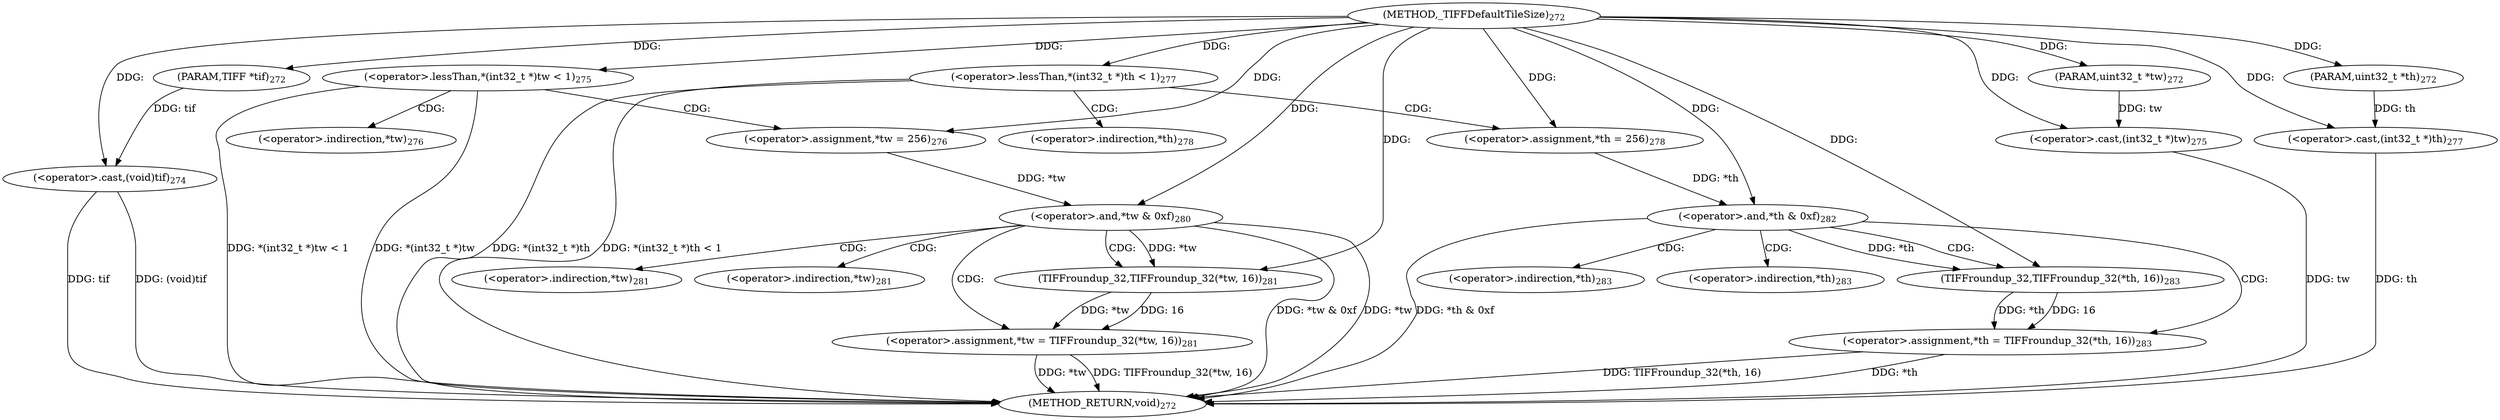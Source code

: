 digraph "_TIFFDefaultTileSize" {  
"29971" [label = <(METHOD,_TIFFDefaultTileSize)<SUB>272</SUB>> ]
"30029" [label = <(METHOD_RETURN,void)<SUB>272</SUB>> ]
"29972" [label = <(PARAM,TIFF *tif)<SUB>272</SUB>> ]
"29973" [label = <(PARAM,uint32_t *tw)<SUB>272</SUB>> ]
"29974" [label = <(PARAM,uint32_t *th)<SUB>272</SUB>> ]
"29976" [label = <(&lt;operator&gt;.cast,(void)tif)<SUB>274</SUB>> ]
"29980" [label = <(&lt;operator&gt;.lessThan,*(int32_t *)tw &lt; 1)<SUB>275</SUB>> ]
"29992" [label = <(&lt;operator&gt;.lessThan,*(int32_t *)th &lt; 1)<SUB>277</SUB>> ]
"30004" [label = <(&lt;operator&gt;.and,*tw &amp; 0xf)<SUB>280</SUB>> ]
"30017" [label = <(&lt;operator&gt;.and,*th &amp; 0xf)<SUB>282</SUB>> ]
"29987" [label = <(&lt;operator&gt;.assignment,*tw = 256)<SUB>276</SUB>> ]
"29999" [label = <(&lt;operator&gt;.assignment,*th = 256)<SUB>278</SUB>> ]
"30009" [label = <(&lt;operator&gt;.assignment,*tw = TIFFroundup_32(*tw, 16))<SUB>281</SUB>> ]
"30022" [label = <(&lt;operator&gt;.assignment,*th = TIFFroundup_32(*th, 16))<SUB>283</SUB>> ]
"29982" [label = <(&lt;operator&gt;.cast,(int32_t *)tw)<SUB>275</SUB>> ]
"29994" [label = <(&lt;operator&gt;.cast,(int32_t *)th)<SUB>277</SUB>> ]
"30012" [label = <(TIFFroundup_32,TIFFroundup_32(*tw, 16))<SUB>281</SUB>> ]
"30025" [label = <(TIFFroundup_32,TIFFroundup_32(*th, 16))<SUB>283</SUB>> ]
"29988" [label = <(&lt;operator&gt;.indirection,*tw)<SUB>276</SUB>> ]
"30000" [label = <(&lt;operator&gt;.indirection,*th)<SUB>278</SUB>> ]
"30010" [label = <(&lt;operator&gt;.indirection,*tw)<SUB>281</SUB>> ]
"30023" [label = <(&lt;operator&gt;.indirection,*th)<SUB>283</SUB>> ]
"30013" [label = <(&lt;operator&gt;.indirection,*tw)<SUB>281</SUB>> ]
"30026" [label = <(&lt;operator&gt;.indirection,*th)<SUB>283</SUB>> ]
  "29976" -> "30029"  [ label = "DDG: tif"] 
  "29976" -> "30029"  [ label = "DDG: (void)tif"] 
  "29982" -> "30029"  [ label = "DDG: tw"] 
  "29980" -> "30029"  [ label = "DDG: *(int32_t *)tw"] 
  "29980" -> "30029"  [ label = "DDG: *(int32_t *)tw &lt; 1"] 
  "29994" -> "30029"  [ label = "DDG: th"] 
  "29992" -> "30029"  [ label = "DDG: *(int32_t *)th"] 
  "29992" -> "30029"  [ label = "DDG: *(int32_t *)th &lt; 1"] 
  "30004" -> "30029"  [ label = "DDG: *tw"] 
  "30004" -> "30029"  [ label = "DDG: *tw &amp; 0xf"] 
  "30009" -> "30029"  [ label = "DDG: *tw"] 
  "30009" -> "30029"  [ label = "DDG: TIFFroundup_32(*tw, 16)"] 
  "30017" -> "30029"  [ label = "DDG: *th &amp; 0xf"] 
  "30022" -> "30029"  [ label = "DDG: *th"] 
  "30022" -> "30029"  [ label = "DDG: TIFFroundup_32(*th, 16)"] 
  "29971" -> "29972"  [ label = "DDG: "] 
  "29971" -> "29973"  [ label = "DDG: "] 
  "29971" -> "29974"  [ label = "DDG: "] 
  "29972" -> "29976"  [ label = "DDG: tif"] 
  "29971" -> "29976"  [ label = "DDG: "] 
  "29971" -> "29980"  [ label = "DDG: "] 
  "29971" -> "29987"  [ label = "DDG: "] 
  "29971" -> "29992"  [ label = "DDG: "] 
  "29971" -> "29999"  [ label = "DDG: "] 
  "29987" -> "30004"  [ label = "DDG: *tw"] 
  "29971" -> "30004"  [ label = "DDG: "] 
  "30012" -> "30009"  [ label = "DDG: *tw"] 
  "30012" -> "30009"  [ label = "DDG: 16"] 
  "29999" -> "30017"  [ label = "DDG: *th"] 
  "29971" -> "30017"  [ label = "DDG: "] 
  "30025" -> "30022"  [ label = "DDG: *th"] 
  "30025" -> "30022"  [ label = "DDG: 16"] 
  "29973" -> "29982"  [ label = "DDG: tw"] 
  "29971" -> "29982"  [ label = "DDG: "] 
  "29974" -> "29994"  [ label = "DDG: th"] 
  "29971" -> "29994"  [ label = "DDG: "] 
  "30004" -> "30012"  [ label = "DDG: *tw"] 
  "29971" -> "30012"  [ label = "DDG: "] 
  "30017" -> "30025"  [ label = "DDG: *th"] 
  "29971" -> "30025"  [ label = "DDG: "] 
  "29980" -> "29988"  [ label = "CDG: "] 
  "29980" -> "29987"  [ label = "CDG: "] 
  "29992" -> "30000"  [ label = "CDG: "] 
  "29992" -> "29999"  [ label = "CDG: "] 
  "30004" -> "30013"  [ label = "CDG: "] 
  "30004" -> "30012"  [ label = "CDG: "] 
  "30004" -> "30009"  [ label = "CDG: "] 
  "30004" -> "30010"  [ label = "CDG: "] 
  "30017" -> "30023"  [ label = "CDG: "] 
  "30017" -> "30022"  [ label = "CDG: "] 
  "30017" -> "30026"  [ label = "CDG: "] 
  "30017" -> "30025"  [ label = "CDG: "] 
}

